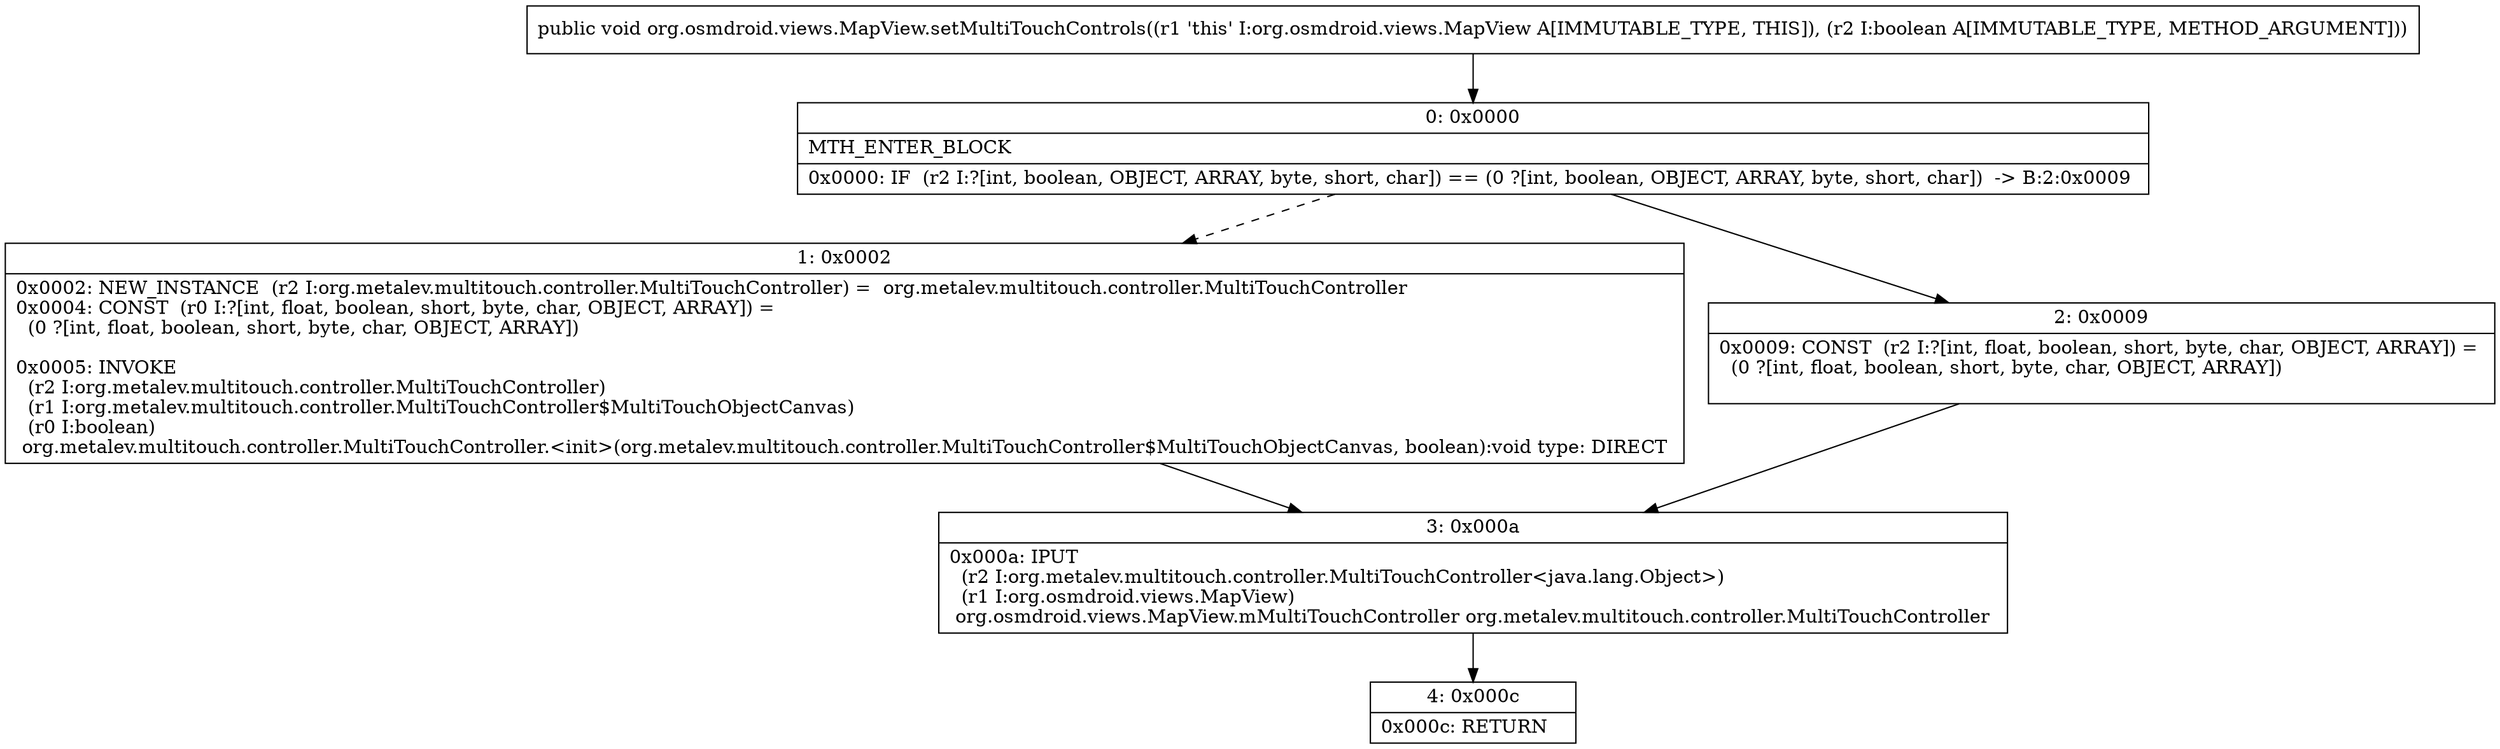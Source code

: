 digraph "CFG fororg.osmdroid.views.MapView.setMultiTouchControls(Z)V" {
Node_0 [shape=record,label="{0\:\ 0x0000|MTH_ENTER_BLOCK\l|0x0000: IF  (r2 I:?[int, boolean, OBJECT, ARRAY, byte, short, char]) == (0 ?[int, boolean, OBJECT, ARRAY, byte, short, char])  \-\> B:2:0x0009 \l}"];
Node_1 [shape=record,label="{1\:\ 0x0002|0x0002: NEW_INSTANCE  (r2 I:org.metalev.multitouch.controller.MultiTouchController) =  org.metalev.multitouch.controller.MultiTouchController \l0x0004: CONST  (r0 I:?[int, float, boolean, short, byte, char, OBJECT, ARRAY]) = \l  (0 ?[int, float, boolean, short, byte, char, OBJECT, ARRAY])\l \l0x0005: INVOKE  \l  (r2 I:org.metalev.multitouch.controller.MultiTouchController)\l  (r1 I:org.metalev.multitouch.controller.MultiTouchController$MultiTouchObjectCanvas)\l  (r0 I:boolean)\l org.metalev.multitouch.controller.MultiTouchController.\<init\>(org.metalev.multitouch.controller.MultiTouchController$MultiTouchObjectCanvas, boolean):void type: DIRECT \l}"];
Node_2 [shape=record,label="{2\:\ 0x0009|0x0009: CONST  (r2 I:?[int, float, boolean, short, byte, char, OBJECT, ARRAY]) = \l  (0 ?[int, float, boolean, short, byte, char, OBJECT, ARRAY])\l \l}"];
Node_3 [shape=record,label="{3\:\ 0x000a|0x000a: IPUT  \l  (r2 I:org.metalev.multitouch.controller.MultiTouchController\<java.lang.Object\>)\l  (r1 I:org.osmdroid.views.MapView)\l org.osmdroid.views.MapView.mMultiTouchController org.metalev.multitouch.controller.MultiTouchController \l}"];
Node_4 [shape=record,label="{4\:\ 0x000c|0x000c: RETURN   \l}"];
MethodNode[shape=record,label="{public void org.osmdroid.views.MapView.setMultiTouchControls((r1 'this' I:org.osmdroid.views.MapView A[IMMUTABLE_TYPE, THIS]), (r2 I:boolean A[IMMUTABLE_TYPE, METHOD_ARGUMENT])) }"];
MethodNode -> Node_0;
Node_0 -> Node_1[style=dashed];
Node_0 -> Node_2;
Node_1 -> Node_3;
Node_2 -> Node_3;
Node_3 -> Node_4;
}


